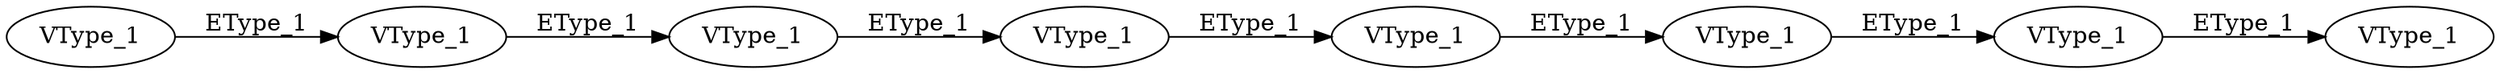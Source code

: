 digraph N1_M4_k7_view0 {
 rankdir="LR";
 1 [label="VType_1"];
 2 [label="VType_1"];
 3 [label="VType_1"];
 4 [label="VType_1"];
 5 [label="VType_1"];
 6 [label="VType_1"];
 7 [label="VType_1"];
 8 [label="VType_1"];

 1 -> 2 [label="EType_1"];
 2 -> 3 [label="EType_1"];
 3 -> 4 [label="EType_1"];
 4 -> 5 [label="EType_1"];
 5 -> 6 [label="EType_1"];
 6 -> 7 [label="EType_1"];
 7 -> 8 [label="EType_1"];
}
